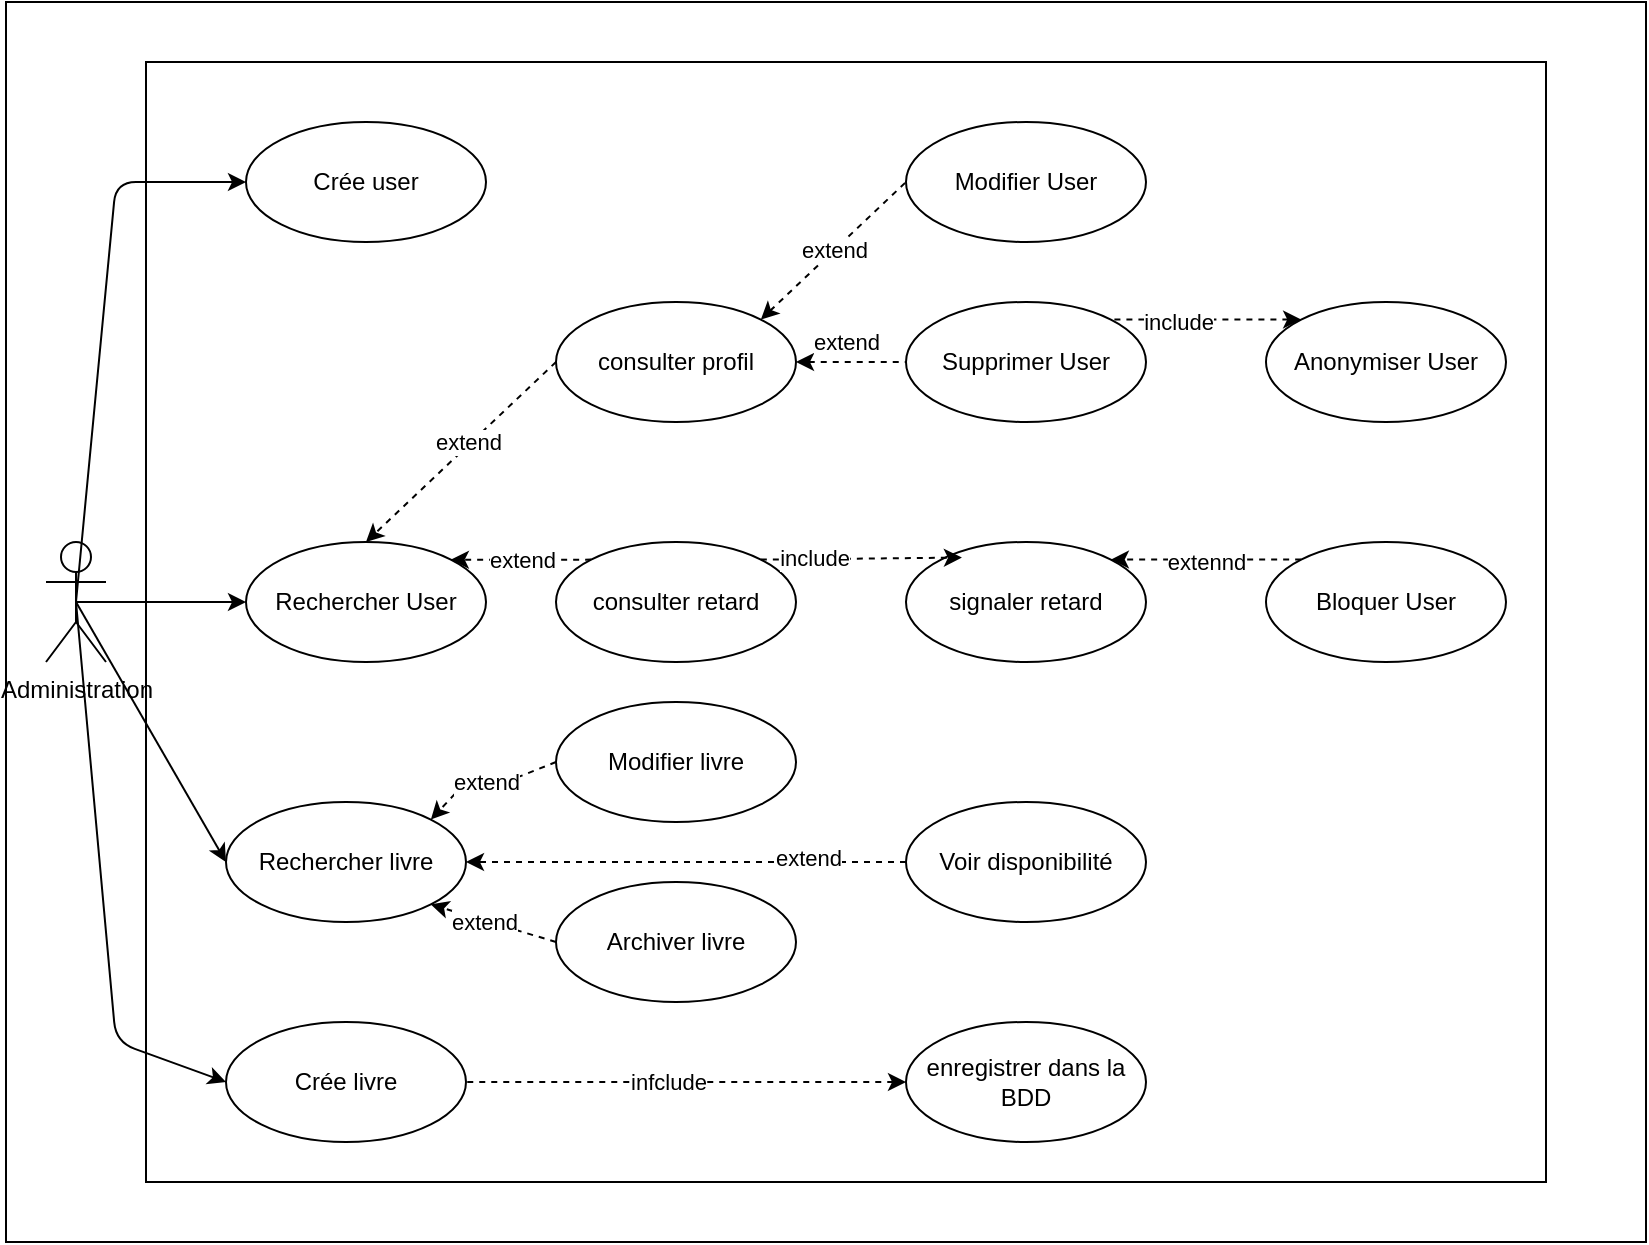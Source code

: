 <mxfile pages="3">
    <diagram id="Jhi9sV5Dr8Ulr-6FzwfN" name="use_cases_admin">
        <mxGraphModel dx="2332" dy="907" grid="1" gridSize="10" guides="1" tooltips="1" connect="1" arrows="1" fold="1" page="1" pageScale="1" pageWidth="850" pageHeight="1100" math="0" shadow="0">
            <root>
                <mxCell id="0"/>
                <mxCell id="1" parent="0"/>
                <mxCell id="wU0fvGA8ZCg2GWKAUKzR-1" value="" style="rounded=0;whiteSpace=wrap;html=1;" parent="1" vertex="1">
                    <mxGeometry y="130" width="820" height="620" as="geometry"/>
                </mxCell>
                <mxCell id="DjFYjIADUmcx3qDI9ydp-1" value="" style="rounded=0;whiteSpace=wrap;html=1;fontSize=19;" parent="1" vertex="1">
                    <mxGeometry x="70" y="160" width="700" height="560" as="geometry"/>
                </mxCell>
                <mxCell id="i_3jRFTHFz-7TRmwDlOK-1" value="Administration" style="shape=umlActor;verticalLabelPosition=bottom;verticalAlign=top;html=1;outlineConnect=0;" parent="1" vertex="1">
                    <mxGeometry x="20" y="400" width="30" height="60" as="geometry"/>
                </mxCell>
                <mxCell id="t2NnzyuppsoA1aD9T7YA-1" value="Crée user" style="ellipse;whiteSpace=wrap;html=1;" parent="1" vertex="1">
                    <mxGeometry x="120" y="190" width="120" height="60" as="geometry"/>
                </mxCell>
                <mxCell id="t2NnzyuppsoA1aD9T7YA-2" value="Crée livre" style="ellipse;whiteSpace=wrap;html=1;" parent="1" vertex="1">
                    <mxGeometry x="110" y="640" width="120" height="60" as="geometry"/>
                </mxCell>
                <mxCell id="t2NnzyuppsoA1aD9T7YA-3" value="Modifier User" style="ellipse;whiteSpace=wrap;html=1;" parent="1" vertex="1">
                    <mxGeometry x="450" y="190" width="120" height="60" as="geometry"/>
                </mxCell>
                <mxCell id="t2NnzyuppsoA1aD9T7YA-4" value="Bloquer User" style="ellipse;whiteSpace=wrap;html=1;" parent="1" vertex="1">
                    <mxGeometry x="630" y="400" width="120" height="60" as="geometry"/>
                </mxCell>
                <mxCell id="t2NnzyuppsoA1aD9T7YA-5" value="Supprimer User" style="ellipse;whiteSpace=wrap;html=1;" parent="1" vertex="1">
                    <mxGeometry x="450" y="280" width="120" height="60" as="geometry"/>
                </mxCell>
                <mxCell id="t2NnzyuppsoA1aD9T7YA-6" value="" style="endArrow=classic;html=1;exitX=0.5;exitY=0.5;exitDx=0;exitDy=0;exitPerimeter=0;entryX=0;entryY=0.5;entryDx=0;entryDy=0;" parent="1" source="i_3jRFTHFz-7TRmwDlOK-1" target="t2NnzyuppsoA1aD9T7YA-1" edge="1">
                    <mxGeometry width="50" height="50" relative="1" as="geometry">
                        <mxPoint x="370" y="490" as="sourcePoint"/>
                        <mxPoint x="420" y="440" as="targetPoint"/>
                        <Array as="points">
                            <mxPoint x="55" y="220"/>
                        </Array>
                    </mxGeometry>
                </mxCell>
                <mxCell id="t2NnzyuppsoA1aD9T7YA-7" value="Modifier livre" style="ellipse;whiteSpace=wrap;html=1;" parent="1" vertex="1">
                    <mxGeometry x="275" y="480" width="120" height="60" as="geometry"/>
                </mxCell>
                <mxCell id="t2NnzyuppsoA1aD9T7YA-9" value="Archiver livre" style="ellipse;whiteSpace=wrap;html=1;" parent="1" vertex="1">
                    <mxGeometry x="275" y="570" width="120" height="60" as="geometry"/>
                </mxCell>
                <mxCell id="t2NnzyuppsoA1aD9T7YA-10" value="" style="endArrow=classic;html=1;exitX=0.5;exitY=0.5;exitDx=0;exitDy=0;exitPerimeter=0;entryX=0;entryY=0.5;entryDx=0;entryDy=0;" parent="1" source="i_3jRFTHFz-7TRmwDlOK-1" target="t2NnzyuppsoA1aD9T7YA-2" edge="1">
                    <mxGeometry width="50" height="50" relative="1" as="geometry">
                        <mxPoint x="370" y="490" as="sourcePoint"/>
                        <mxPoint x="110" y="670" as="targetPoint"/>
                        <Array as="points">
                            <mxPoint x="55" y="650"/>
                        </Array>
                    </mxGeometry>
                </mxCell>
                <mxCell id="t2NnzyuppsoA1aD9T7YA-11" value="Rechercher User" style="ellipse;whiteSpace=wrap;html=1;" parent="1" vertex="1">
                    <mxGeometry x="120" y="400" width="120" height="60" as="geometry"/>
                </mxCell>
                <mxCell id="t2NnzyuppsoA1aD9T7YA-12" value="Rechercher livre" style="ellipse;whiteSpace=wrap;html=1;" parent="1" vertex="1">
                    <mxGeometry x="110" y="530" width="120" height="60" as="geometry"/>
                </mxCell>
                <mxCell id="t2NnzyuppsoA1aD9T7YA-13" value="" style="endArrow=classic;html=1;entryX=0;entryY=0.5;entryDx=0;entryDy=0;exitX=0.5;exitY=0.5;exitDx=0;exitDy=0;exitPerimeter=0;" parent="1" source="i_3jRFTHFz-7TRmwDlOK-1" target="t2NnzyuppsoA1aD9T7YA-11" edge="1">
                    <mxGeometry width="50" height="50" relative="1" as="geometry">
                        <mxPoint x="60" y="430" as="sourcePoint"/>
                        <mxPoint x="420" y="440" as="targetPoint"/>
                    </mxGeometry>
                </mxCell>
                <mxCell id="t2NnzyuppsoA1aD9T7YA-14" value="" style="endArrow=classic;html=1;entryX=0;entryY=0.5;entryDx=0;entryDy=0;exitX=0.5;exitY=0.5;exitDx=0;exitDy=0;exitPerimeter=0;" parent="1" source="i_3jRFTHFz-7TRmwDlOK-1" target="t2NnzyuppsoA1aD9T7YA-12" edge="1">
                    <mxGeometry width="50" height="50" relative="1" as="geometry">
                        <mxPoint x="60" y="430" as="sourcePoint"/>
                        <mxPoint x="420" y="440" as="targetPoint"/>
                    </mxGeometry>
                </mxCell>
                <mxCell id="t2NnzyuppsoA1aD9T7YA-19" value="Anonymiser User" style="ellipse;whiteSpace=wrap;html=1;" parent="1" vertex="1">
                    <mxGeometry x="630" y="280" width="120" height="60" as="geometry"/>
                </mxCell>
                <mxCell id="t2NnzyuppsoA1aD9T7YA-21" value="consulter profil" style="ellipse;whiteSpace=wrap;html=1;" parent="1" vertex="1">
                    <mxGeometry x="275" y="280" width="120" height="60" as="geometry"/>
                </mxCell>
                <mxCell id="t2NnzyuppsoA1aD9T7YA-23" value="consulter retard" style="ellipse;whiteSpace=wrap;html=1;" parent="1" vertex="1">
                    <mxGeometry x="275" y="400" width="120" height="60" as="geometry"/>
                </mxCell>
                <mxCell id="t2NnzyuppsoA1aD9T7YA-24" value="signaler retard" style="ellipse;whiteSpace=wrap;html=1;" parent="1" vertex="1">
                    <mxGeometry x="450" y="400" width="120" height="60" as="geometry"/>
                </mxCell>
                <mxCell id="t2NnzyuppsoA1aD9T7YA-31" value="extend" style="endArrow=none;html=1;dashed=1;entryX=0;entryY=0.5;entryDx=0;entryDy=0;exitX=1;exitY=0;exitDx=0;exitDy=0;startArrow=classic;startFill=1;endFill=0;" parent="1" source="t2NnzyuppsoA1aD9T7YA-21" target="t2NnzyuppsoA1aD9T7YA-3" edge="1">
                    <mxGeometry width="50" height="50" relative="1" as="geometry">
                        <mxPoint x="460" y="490" as="sourcePoint"/>
                        <mxPoint x="510" y="440" as="targetPoint"/>
                    </mxGeometry>
                </mxCell>
                <mxCell id="t2NnzyuppsoA1aD9T7YA-32" value="" style="endArrow=none;html=1;dashed=1;exitX=1;exitY=0.5;exitDx=0;exitDy=0;entryX=0;entryY=0.5;entryDx=0;entryDy=0;startArrow=classic;startFill=1;endFill=0;" parent="1" source="t2NnzyuppsoA1aD9T7YA-21" target="t2NnzyuppsoA1aD9T7YA-5" edge="1">
                    <mxGeometry width="50" height="50" relative="1" as="geometry">
                        <mxPoint x="460" y="490" as="sourcePoint"/>
                        <mxPoint x="510" y="440" as="targetPoint"/>
                    </mxGeometry>
                </mxCell>
                <mxCell id="t2NnzyuppsoA1aD9T7YA-35" value="extend" style="edgeLabel;html=1;align=center;verticalAlign=middle;resizable=0;points=[];" parent="t2NnzyuppsoA1aD9T7YA-32" vertex="1" connectable="0">
                    <mxGeometry x="-0.505" y="2" relative="1" as="geometry">
                        <mxPoint x="11" y="-8" as="offset"/>
                    </mxGeometry>
                </mxCell>
                <mxCell id="t2NnzyuppsoA1aD9T7YA-33" value="" style="endArrow=none;html=1;dashed=1;exitX=0;exitY=0;exitDx=0;exitDy=0;entryX=1;entryY=0;entryDx=0;entryDy=0;startArrow=classic;startFill=1;endFill=0;" parent="1" source="t2NnzyuppsoA1aD9T7YA-19" target="t2NnzyuppsoA1aD9T7YA-5" edge="1">
                    <mxGeometry width="50" height="50" relative="1" as="geometry">
                        <mxPoint x="460" y="490" as="sourcePoint"/>
                        <mxPoint x="510" y="440" as="targetPoint"/>
                    </mxGeometry>
                </mxCell>
                <mxCell id="t2NnzyuppsoA1aD9T7YA-34" value="include" style="edgeLabel;html=1;align=center;verticalAlign=middle;resizable=0;points=[];" parent="t2NnzyuppsoA1aD9T7YA-33" vertex="1" connectable="0">
                    <mxGeometry x="0.303" y="1" relative="1" as="geometry">
                        <mxPoint as="offset"/>
                    </mxGeometry>
                </mxCell>
                <mxCell id="t2NnzyuppsoA1aD9T7YA-37" value="" style="endArrow=classic;html=1;dashed=1;entryX=0.5;entryY=0;entryDx=0;entryDy=0;exitX=0;exitY=0.5;exitDx=0;exitDy=0;" parent="1" source="t2NnzyuppsoA1aD9T7YA-21" target="t2NnzyuppsoA1aD9T7YA-11" edge="1">
                    <mxGeometry width="50" height="50" relative="1" as="geometry">
                        <mxPoint x="460" y="490" as="sourcePoint"/>
                        <mxPoint x="510" y="440" as="targetPoint"/>
                    </mxGeometry>
                </mxCell>
                <mxCell id="t2NnzyuppsoA1aD9T7YA-38" value="extend" style="edgeLabel;html=1;align=center;verticalAlign=middle;resizable=0;points=[];" parent="t2NnzyuppsoA1aD9T7YA-37" vertex="1" connectable="0">
                    <mxGeometry x="-0.364" y="4" relative="1" as="geometry">
                        <mxPoint x="-17" y="8" as="offset"/>
                    </mxGeometry>
                </mxCell>
                <mxCell id="t2NnzyuppsoA1aD9T7YA-39" value="extend" style="endArrow=classic;html=1;dashed=1;entryX=1;entryY=0;entryDx=0;entryDy=0;exitX=0;exitY=0;exitDx=0;exitDy=0;" parent="1" source="t2NnzyuppsoA1aD9T7YA-23" target="t2NnzyuppsoA1aD9T7YA-11" edge="1">
                    <mxGeometry width="50" height="50" relative="1" as="geometry">
                        <mxPoint x="460" y="490" as="sourcePoint"/>
                        <mxPoint x="510" y="440" as="targetPoint"/>
                        <Array as="points">
                            <mxPoint x="270" y="409"/>
                        </Array>
                    </mxGeometry>
                </mxCell>
                <mxCell id="t2NnzyuppsoA1aD9T7YA-40" value="" style="endArrow=classic;html=1;dashed=1;entryX=0.233;entryY=0.13;entryDx=0;entryDy=0;exitX=1;exitY=0;exitDx=0;exitDy=0;entryPerimeter=0;" parent="1" source="t2NnzyuppsoA1aD9T7YA-23" target="t2NnzyuppsoA1aD9T7YA-24" edge="1">
                    <mxGeometry width="50" height="50" relative="1" as="geometry">
                        <mxPoint x="460" y="490" as="sourcePoint"/>
                        <mxPoint x="510" y="440" as="targetPoint"/>
                    </mxGeometry>
                </mxCell>
                <mxCell id="t2NnzyuppsoA1aD9T7YA-41" value="include" style="edgeLabel;html=1;align=center;verticalAlign=middle;resizable=0;points=[];" parent="t2NnzyuppsoA1aD9T7YA-40" vertex="1" connectable="0">
                    <mxGeometry x="-0.224" y="1" relative="1" as="geometry">
                        <mxPoint x="-13" as="offset"/>
                    </mxGeometry>
                </mxCell>
                <mxCell id="t2NnzyuppsoA1aD9T7YA-42" value="" style="endArrow=classic;html=1;dashed=1;entryX=1;entryY=0;entryDx=0;entryDy=0;exitX=0;exitY=0;exitDx=0;exitDy=0;" parent="1" source="t2NnzyuppsoA1aD9T7YA-4" target="t2NnzyuppsoA1aD9T7YA-24" edge="1">
                    <mxGeometry width="50" height="50" relative="1" as="geometry">
                        <mxPoint x="460" y="490" as="sourcePoint"/>
                        <mxPoint x="510" y="440" as="targetPoint"/>
                    </mxGeometry>
                </mxCell>
                <mxCell id="t2NnzyuppsoA1aD9T7YA-43" value="extennd" style="edgeLabel;html=1;align=center;verticalAlign=middle;resizable=0;points=[];" parent="t2NnzyuppsoA1aD9T7YA-42" vertex="1" connectable="0">
                    <mxGeometry x="-0.37" y="1" relative="1" as="geometry">
                        <mxPoint x="-18" as="offset"/>
                    </mxGeometry>
                </mxCell>
                <mxCell id="t2NnzyuppsoA1aD9T7YA-44" value="extend" style="endArrow=classic;html=1;dashed=1;entryX=1;entryY=0;entryDx=0;entryDy=0;exitX=0;exitY=0.5;exitDx=0;exitDy=0;" parent="1" source="t2NnzyuppsoA1aD9T7YA-7" target="t2NnzyuppsoA1aD9T7YA-12" edge="1">
                    <mxGeometry width="50" height="50" relative="1" as="geometry">
                        <mxPoint x="460" y="490" as="sourcePoint"/>
                        <mxPoint x="510" y="440" as="targetPoint"/>
                        <Array as="points">
                            <mxPoint x="250" y="520"/>
                            <mxPoint x="230" y="520"/>
                        </Array>
                    </mxGeometry>
                </mxCell>
                <mxCell id="t2NnzyuppsoA1aD9T7YA-45" value="extend" style="endArrow=classic;html=1;dashed=1;entryX=1;entryY=1;entryDx=0;entryDy=0;exitX=0;exitY=0.5;exitDx=0;exitDy=0;" parent="1" source="t2NnzyuppsoA1aD9T7YA-9" target="t2NnzyuppsoA1aD9T7YA-12" edge="1">
                    <mxGeometry x="0.114" width="50" height="50" relative="1" as="geometry">
                        <mxPoint x="460" y="490" as="sourcePoint"/>
                        <mxPoint x="510" y="440" as="targetPoint"/>
                        <mxPoint x="-1" as="offset"/>
                    </mxGeometry>
                </mxCell>
                <mxCell id="t2NnzyuppsoA1aD9T7YA-54" value="" style="endArrow=none;html=1;dashed=1;entryX=1;entryY=0.5;entryDx=0;entryDy=0;exitX=0;exitY=0.5;exitDx=0;exitDy=0;startArrow=classic;startFill=1;endFill=0;" parent="1" source="t2NnzyuppsoA1aD9T7YA-55" target="t2NnzyuppsoA1aD9T7YA-2" edge="1">
                    <mxGeometry width="50" height="50" relative="1" as="geometry">
                        <mxPoint x="420" y="670" as="sourcePoint"/>
                        <mxPoint x="230" y="670" as="targetPoint"/>
                    </mxGeometry>
                </mxCell>
                <mxCell id="Ro9BVJuZ19HKVEFCYwGs-4" value="infclude" style="edgeLabel;html=1;align=center;verticalAlign=middle;resizable=0;points=[];" parent="t2NnzyuppsoA1aD9T7YA-54" vertex="1" connectable="0">
                    <mxGeometry x="0.288" y="-2" relative="1" as="geometry">
                        <mxPoint x="22" y="2" as="offset"/>
                    </mxGeometry>
                </mxCell>
                <mxCell id="t2NnzyuppsoA1aD9T7YA-55" value="enregistrer dans la BDD" style="ellipse;whiteSpace=wrap;html=1;" parent="1" vertex="1">
                    <mxGeometry x="450" y="640" width="120" height="60" as="geometry"/>
                </mxCell>
                <mxCell id="Ro9BVJuZ19HKVEFCYwGs-1" value="Voir disponibilité" style="ellipse;whiteSpace=wrap;html=1;" parent="1" vertex="1">
                    <mxGeometry x="450" y="530" width="120" height="60" as="geometry"/>
                </mxCell>
                <mxCell id="Ro9BVJuZ19HKVEFCYwGs-2" value="" style="endArrow=classic;html=1;exitX=0;exitY=0.5;exitDx=0;exitDy=0;entryX=1;entryY=0.5;entryDx=0;entryDy=0;dashed=1;" parent="1" source="Ro9BVJuZ19HKVEFCYwGs-1" target="t2NnzyuppsoA1aD9T7YA-12" edge="1">
                    <mxGeometry width="50" height="50" relative="1" as="geometry">
                        <mxPoint x="460" y="490" as="sourcePoint"/>
                        <mxPoint x="510" y="440" as="targetPoint"/>
                    </mxGeometry>
                </mxCell>
                <mxCell id="Ro9BVJuZ19HKVEFCYwGs-3" value="extend" style="edgeLabel;html=1;align=center;verticalAlign=middle;resizable=0;points=[];" parent="Ro9BVJuZ19HKVEFCYwGs-2" vertex="1" connectable="0">
                    <mxGeometry x="-0.551" y="-2" relative="1" as="geometry">
                        <mxPoint as="offset"/>
                    </mxGeometry>
                </mxCell>
            </root>
        </mxGraphModel>
    </diagram>
</mxfile>